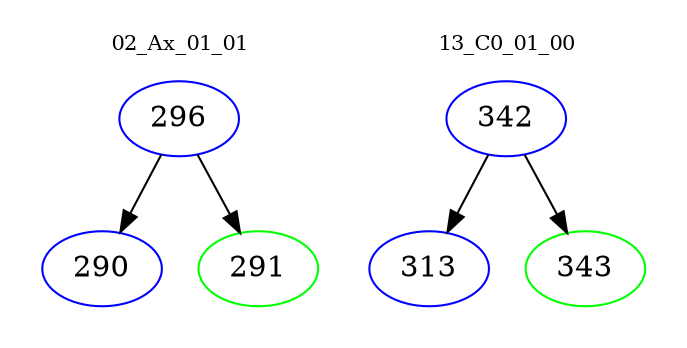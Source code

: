 digraph{
subgraph cluster_0 {
color = white
label = "02_Ax_01_01";
fontsize=10;
T0_296 [label="296", color="blue"]
T0_296 -> T0_290 [color="black"]
T0_290 [label="290", color="blue"]
T0_296 -> T0_291 [color="black"]
T0_291 [label="291", color="green"]
}
subgraph cluster_1 {
color = white
label = "13_C0_01_00";
fontsize=10;
T1_342 [label="342", color="blue"]
T1_342 -> T1_313 [color="black"]
T1_313 [label="313", color="blue"]
T1_342 -> T1_343 [color="black"]
T1_343 [label="343", color="green"]
}
}

